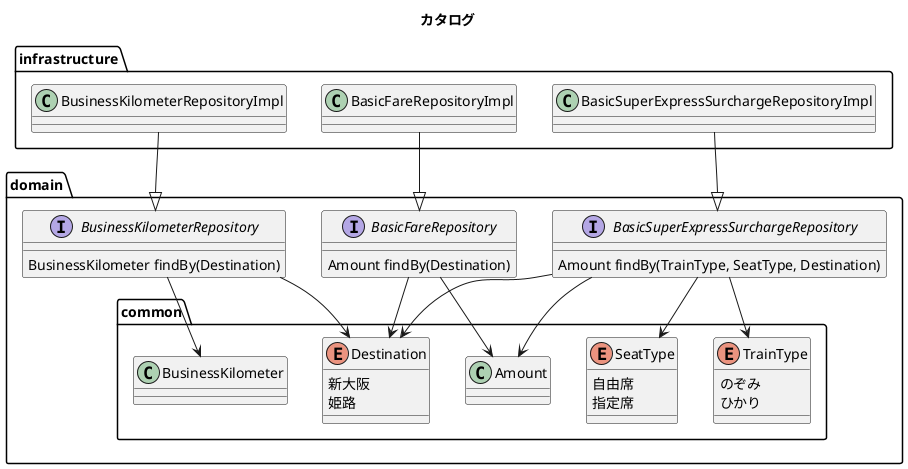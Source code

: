 @startuml

title カタログ

namespace domain {
    interface BasicFareRepository {
        Amount findBy(Destination)
    }
    interface BasicSuperExpressSurchargeRepository {
        Amount findBy(TrainType, SeatType, Destination)
    }
    interface BusinessKilometerRepository {
        BusinessKilometer findBy(Destination)
    }

    namespace common {
        class Amount {}
        class BusinessKilometer {}
        enum Destination {
            新大阪
            姫路
        }
        enum SeatType {
            自由席
            指定席
        }
        enum TrainType {
            のぞみ
            ひかり
        }
    }

    domain.BasicFareRepository -[hidden]r- domain.BasicSuperExpressSurchargeRepository

    domain.BasicFareRepository -d-> domain.common.Amount
    domain.BasicFareRepository -d-> domain.common.Destination

    domain.BasicSuperExpressSurchargeRepository -d-> domain.common.Amount
    domain.BasicSuperExpressSurchargeRepository -d-> domain.common.TrainType
    domain.BasicSuperExpressSurchargeRepository -d-> domain.common.SeatType
    domain.BasicSuperExpressSurchargeRepository -d-> domain.common.Destination

    domain.BusinessKilometerRepository -d-> domain.common.BusinessKilometer
    domain.BusinessKilometerRepository -d-> domain.common.Destination
}

namespace infrastructure {
    class BasicFareRepositoryImpl {}
    class BasicSuperExpressSurchargeRepositoryImpl {}
    class BusinessKilometerRepositoryImpl {}
}

infrastructure.BasicFareRepositoryImpl -d-|> domain.BasicFareRepository
infrastructure.BasicSuperExpressSurchargeRepositoryImpl -d-|> domain.BasicSuperExpressSurchargeRepository
infrastructure.BusinessKilometerRepositoryImpl -d-|> domain.BusinessKilometerRepository

@enduml